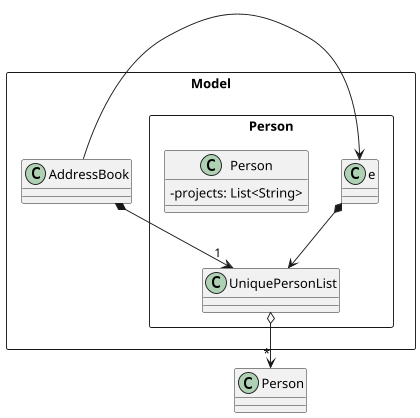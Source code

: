 @startuml
skinparam classAttributeIconSize 0

scale 540 height
scale 420 width

Package Model <<Rectangle>> {
Class AddressBook
Package Person <<Rectangle>> {
Class Person {
-projects: List<String>
}
Class e
Class UniquePersonList
}
}

hide e
AddressBook -> e
e *--> UniquePersonList
AddressBook *--> "1" UniquePersonList
UniquePersonList o--> "*" Person

@enduml